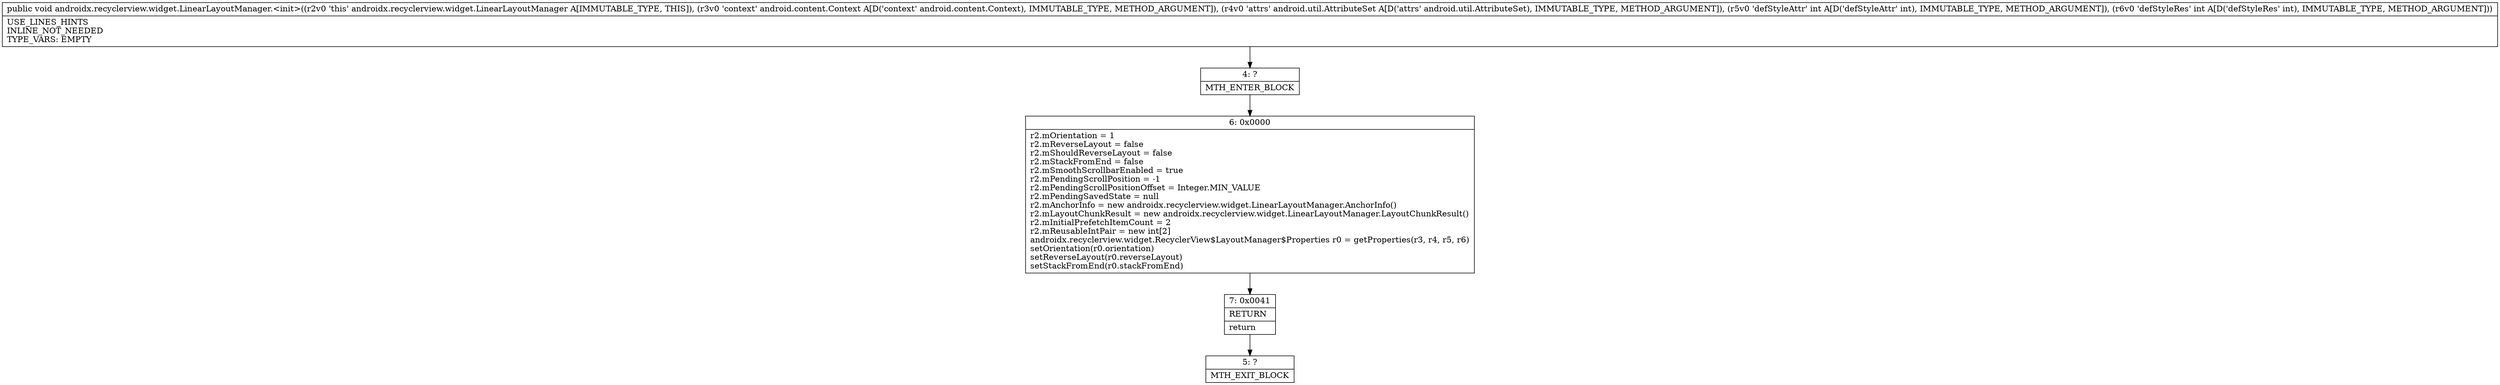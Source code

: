 digraph "CFG forandroidx.recyclerview.widget.LinearLayoutManager.\<init\>(Landroid\/content\/Context;Landroid\/util\/AttributeSet;II)V" {
Node_4 [shape=record,label="{4\:\ ?|MTH_ENTER_BLOCK\l}"];
Node_6 [shape=record,label="{6\:\ 0x0000|r2.mOrientation = 1\lr2.mReverseLayout = false\lr2.mShouldReverseLayout = false\lr2.mStackFromEnd = false\lr2.mSmoothScrollbarEnabled = true\lr2.mPendingScrollPosition = \-1\lr2.mPendingScrollPositionOffset = Integer.MIN_VALUE\lr2.mPendingSavedState = null\lr2.mAnchorInfo = new androidx.recyclerview.widget.LinearLayoutManager.AnchorInfo()\lr2.mLayoutChunkResult = new androidx.recyclerview.widget.LinearLayoutManager.LayoutChunkResult()\lr2.mInitialPrefetchItemCount = 2\lr2.mReusableIntPair = new int[2]\landroidx.recyclerview.widget.RecyclerView$LayoutManager$Properties r0 = getProperties(r3, r4, r5, r6)\lsetOrientation(r0.orientation)\lsetReverseLayout(r0.reverseLayout)\lsetStackFromEnd(r0.stackFromEnd)\l}"];
Node_7 [shape=record,label="{7\:\ 0x0041|RETURN\l|return\l}"];
Node_5 [shape=record,label="{5\:\ ?|MTH_EXIT_BLOCK\l}"];
MethodNode[shape=record,label="{public void androidx.recyclerview.widget.LinearLayoutManager.\<init\>((r2v0 'this' androidx.recyclerview.widget.LinearLayoutManager A[IMMUTABLE_TYPE, THIS]), (r3v0 'context' android.content.Context A[D('context' android.content.Context), IMMUTABLE_TYPE, METHOD_ARGUMENT]), (r4v0 'attrs' android.util.AttributeSet A[D('attrs' android.util.AttributeSet), IMMUTABLE_TYPE, METHOD_ARGUMENT]), (r5v0 'defStyleAttr' int A[D('defStyleAttr' int), IMMUTABLE_TYPE, METHOD_ARGUMENT]), (r6v0 'defStyleRes' int A[D('defStyleRes' int), IMMUTABLE_TYPE, METHOD_ARGUMENT]))  | USE_LINES_HINTS\lINLINE_NOT_NEEDED\lTYPE_VARS: EMPTY\l}"];
MethodNode -> Node_4;Node_4 -> Node_6;
Node_6 -> Node_7;
Node_7 -> Node_5;
}


